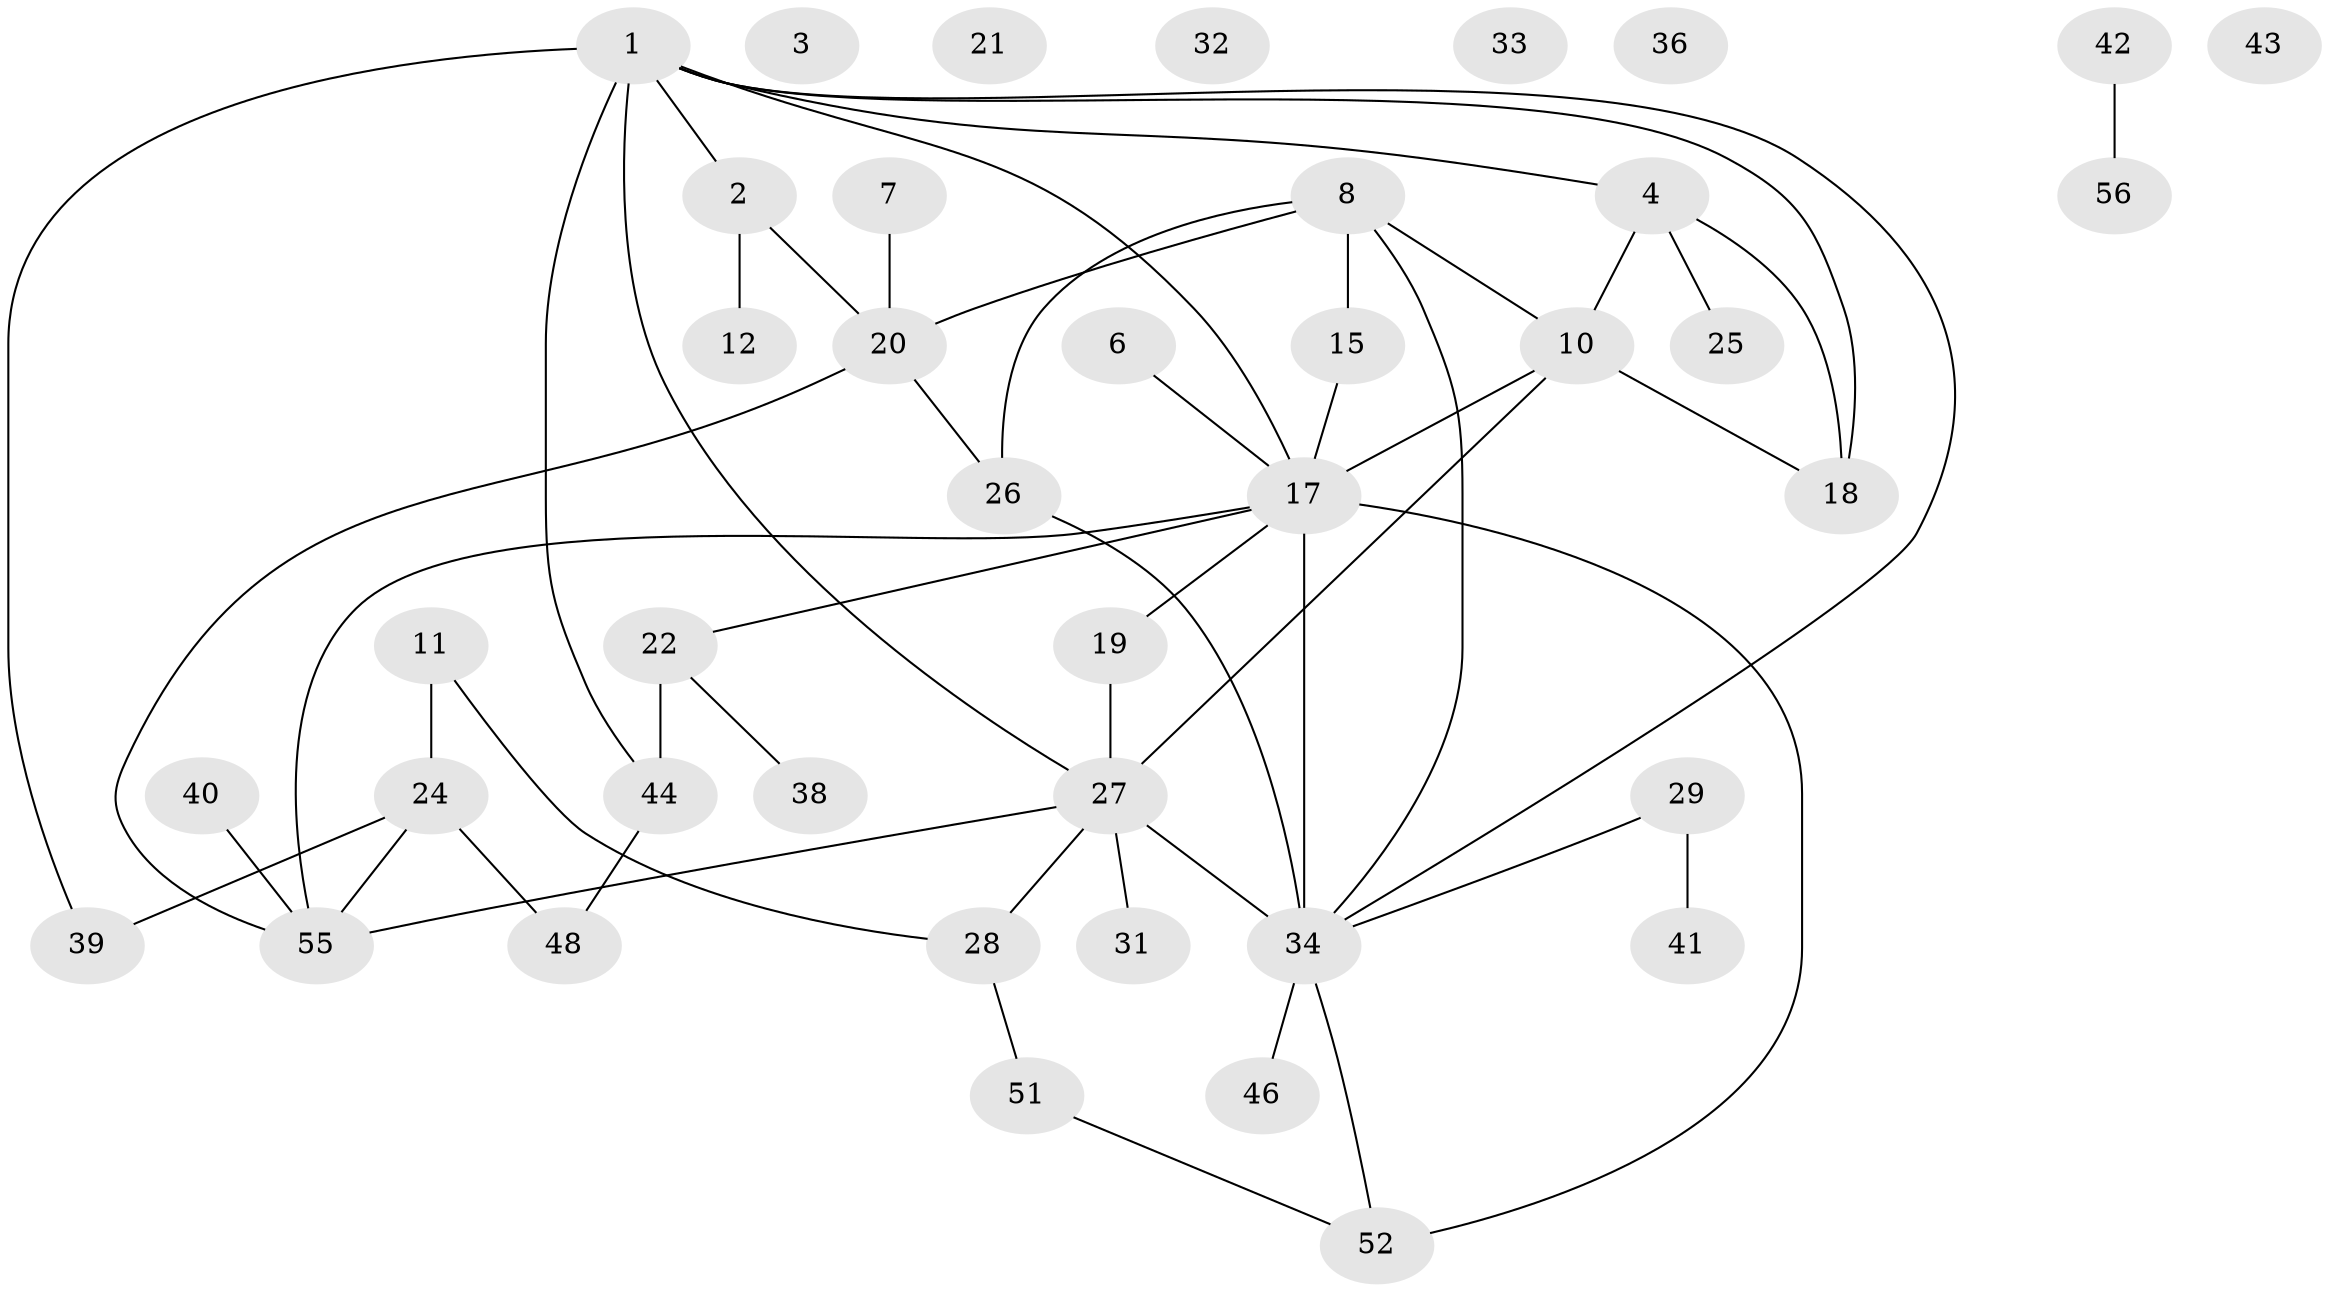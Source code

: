 // Generated by graph-tools (version 1.1) at 2025/23/03/03/25 07:23:26]
// undirected, 41 vertices, 53 edges
graph export_dot {
graph [start="1"]
  node [color=gray90,style=filled];
  1 [super="+5"];
  2 [super="+16"];
  3;
  4 [super="+9"];
  6;
  7;
  8 [super="+13"];
  10 [super="+50"];
  11 [super="+14"];
  12;
  15 [super="+23"];
  17 [super="+45"];
  18;
  19;
  20 [super="+37"];
  21;
  22 [super="+35"];
  24 [super="+49"];
  25;
  26;
  27 [super="+30"];
  28 [super="+53"];
  29;
  31;
  32;
  33;
  34 [super="+58"];
  36;
  38;
  39;
  40;
  41;
  42;
  43;
  44 [super="+47"];
  46;
  48;
  51 [super="+54"];
  52;
  55 [super="+57"];
  56;
  1 -- 2;
  1 -- 17;
  1 -- 18;
  1 -- 34;
  1 -- 39;
  1 -- 44 [weight=3];
  1 -- 27;
  1 -- 4;
  2 -- 12;
  2 -- 20;
  4 -- 10;
  4 -- 18;
  4 -- 25;
  6 -- 17;
  7 -- 20;
  8 -- 20;
  8 -- 26;
  8 -- 34;
  8 -- 15;
  8 -- 10;
  10 -- 17 [weight=2];
  10 -- 27;
  10 -- 18;
  11 -- 28;
  11 -- 24;
  15 -- 17;
  17 -- 19;
  17 -- 52;
  17 -- 34 [weight=2];
  17 -- 22;
  17 -- 55;
  19 -- 27;
  20 -- 26;
  20 -- 55;
  22 -- 44;
  22 -- 38;
  24 -- 39;
  24 -- 55;
  24 -- 48;
  26 -- 34;
  27 -- 31;
  27 -- 34;
  27 -- 28;
  27 -- 55;
  28 -- 51;
  29 -- 41;
  29 -- 34;
  34 -- 52;
  34 -- 46;
  40 -- 55;
  42 -- 56;
  44 -- 48;
  51 -- 52;
}

